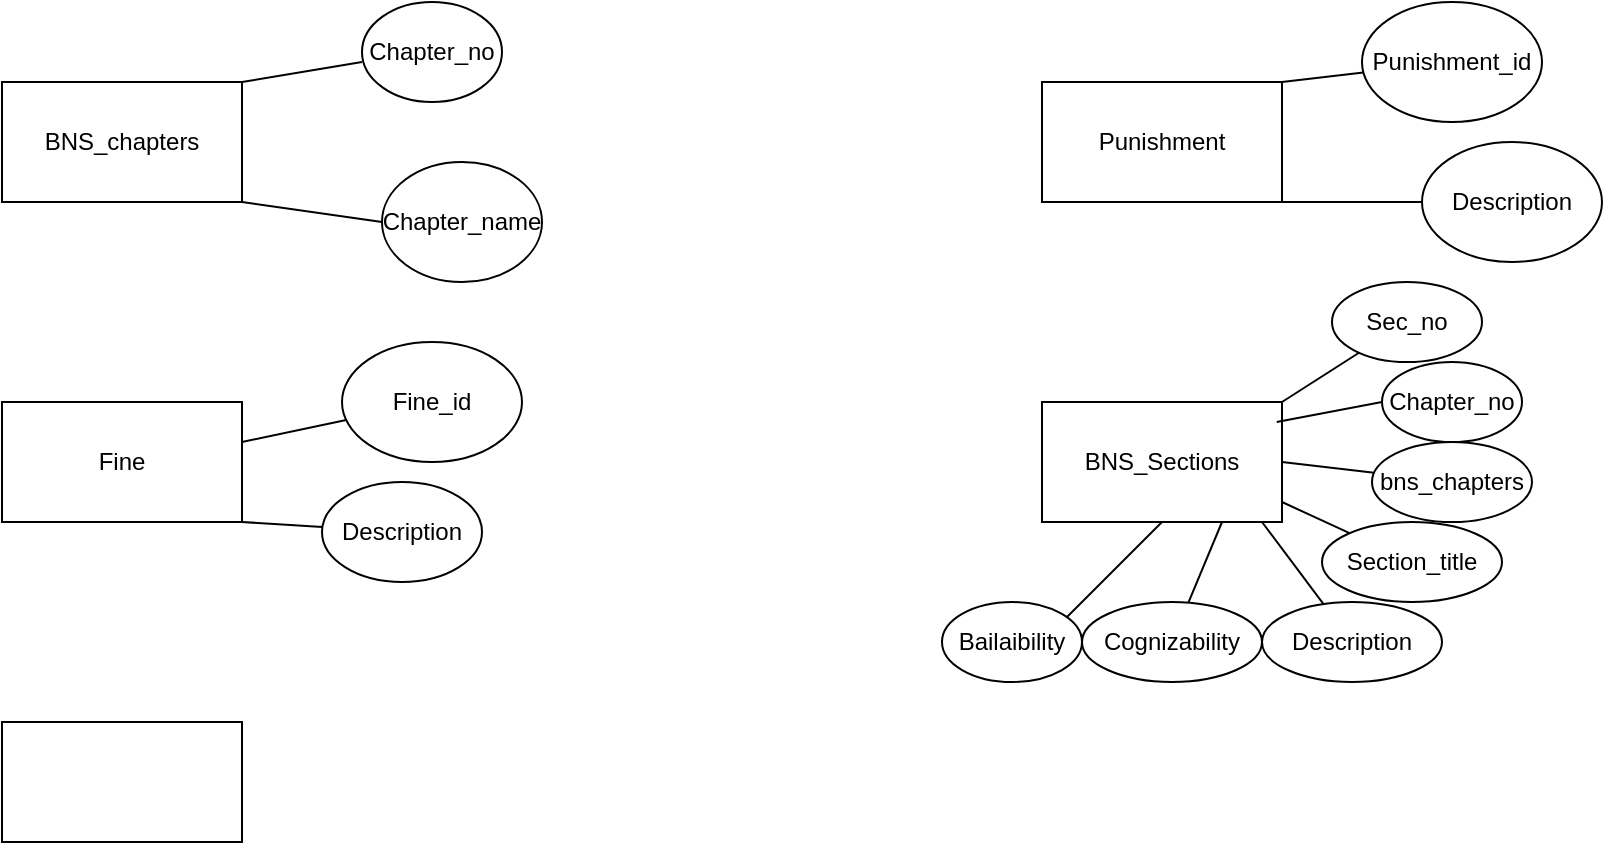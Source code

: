 <mxfile version="24.8.6">
  <diagram name="Page-1" id="Ngzvp98upWp-beUeENP9">
    <mxGraphModel dx="1257" dy="674" grid="1" gridSize="10" guides="1" tooltips="1" connect="1" arrows="1" fold="1" page="1" pageScale="1" pageWidth="1100" pageHeight="850" math="0" shadow="0">
      <root>
        <mxCell id="0" />
        <mxCell id="1" parent="0" />
        <mxCell id="VuUENsq8BY2gj-94_Kbi-2" value="BNS_chapters" style="rounded=0;whiteSpace=wrap;html=1;" vertex="1" parent="1">
          <mxGeometry x="40" y="80" width="120" height="60" as="geometry" />
        </mxCell>
        <mxCell id="VuUENsq8BY2gj-94_Kbi-3" value="" style="endArrow=none;html=1;rounded=0;" edge="1" parent="1">
          <mxGeometry width="50" height="50" relative="1" as="geometry">
            <mxPoint x="160" y="80" as="sourcePoint" />
            <mxPoint x="220" y="70" as="targetPoint" />
          </mxGeometry>
        </mxCell>
        <mxCell id="VuUENsq8BY2gj-94_Kbi-4" value="Chapter_no" style="ellipse;whiteSpace=wrap;html=1;" vertex="1" parent="1">
          <mxGeometry x="220" y="40" width="70" height="50" as="geometry" />
        </mxCell>
        <mxCell id="VuUENsq8BY2gj-94_Kbi-5" value="" style="endArrow=none;html=1;rounded=0;" edge="1" parent="1">
          <mxGeometry width="50" height="50" relative="1" as="geometry">
            <mxPoint x="160" y="140" as="sourcePoint" />
            <mxPoint x="230" y="150" as="targetPoint" />
          </mxGeometry>
        </mxCell>
        <mxCell id="VuUENsq8BY2gj-94_Kbi-6" value="Chapter_name" style="ellipse;whiteSpace=wrap;html=1;" vertex="1" parent="1">
          <mxGeometry x="230" y="120" width="80" height="60" as="geometry" />
        </mxCell>
        <mxCell id="VuUENsq8BY2gj-94_Kbi-7" value="Punishment" style="rounded=0;whiteSpace=wrap;html=1;" vertex="1" parent="1">
          <mxGeometry x="560" y="80" width="120" height="60" as="geometry" />
        </mxCell>
        <mxCell id="VuUENsq8BY2gj-94_Kbi-8" value="" style="endArrow=none;html=1;rounded=0;" edge="1" parent="1" target="VuUENsq8BY2gj-94_Kbi-9">
          <mxGeometry width="50" height="50" relative="1" as="geometry">
            <mxPoint x="680" y="80" as="sourcePoint" />
            <mxPoint x="730" y="60" as="targetPoint" />
          </mxGeometry>
        </mxCell>
        <mxCell id="VuUENsq8BY2gj-94_Kbi-9" value="Punishment_id" style="ellipse;whiteSpace=wrap;html=1;" vertex="1" parent="1">
          <mxGeometry x="720" y="40" width="90" height="60" as="geometry" />
        </mxCell>
        <mxCell id="VuUENsq8BY2gj-94_Kbi-10" value="" style="endArrow=none;html=1;rounded=0;" edge="1" parent="1" target="VuUENsq8BY2gj-94_Kbi-11">
          <mxGeometry width="50" height="50" relative="1" as="geometry">
            <mxPoint x="680" y="140" as="sourcePoint" />
            <mxPoint x="730" y="150" as="targetPoint" />
          </mxGeometry>
        </mxCell>
        <mxCell id="VuUENsq8BY2gj-94_Kbi-11" value="Description" style="ellipse;whiteSpace=wrap;html=1;" vertex="1" parent="1">
          <mxGeometry x="750" y="110" width="90" height="60" as="geometry" />
        </mxCell>
        <mxCell id="VuUENsq8BY2gj-94_Kbi-12" value="Fine" style="rounded=0;whiteSpace=wrap;html=1;" vertex="1" parent="1">
          <mxGeometry x="40" y="240" width="120" height="60" as="geometry" />
        </mxCell>
        <mxCell id="VuUENsq8BY2gj-94_Kbi-13" value="" style="endArrow=none;html=1;rounded=0;" edge="1" parent="1" target="VuUENsq8BY2gj-94_Kbi-14">
          <mxGeometry width="50" height="50" relative="1" as="geometry">
            <mxPoint x="160" y="260" as="sourcePoint" />
            <mxPoint x="220" y="240" as="targetPoint" />
          </mxGeometry>
        </mxCell>
        <mxCell id="VuUENsq8BY2gj-94_Kbi-14" value="Fine_id" style="ellipse;whiteSpace=wrap;html=1;" vertex="1" parent="1">
          <mxGeometry x="210" y="210" width="90" height="60" as="geometry" />
        </mxCell>
        <mxCell id="VuUENsq8BY2gj-94_Kbi-15" value="" style="endArrow=none;html=1;rounded=0;" edge="1" parent="1" target="VuUENsq8BY2gj-94_Kbi-16">
          <mxGeometry width="50" height="50" relative="1" as="geometry">
            <mxPoint x="160" y="300" as="sourcePoint" />
            <mxPoint x="230" y="310" as="targetPoint" />
          </mxGeometry>
        </mxCell>
        <mxCell id="VuUENsq8BY2gj-94_Kbi-16" value="Description" style="ellipse;whiteSpace=wrap;html=1;" vertex="1" parent="1">
          <mxGeometry x="200" y="280" width="80" height="50" as="geometry" />
        </mxCell>
        <mxCell id="VuUENsq8BY2gj-94_Kbi-17" value="BNS_Sections" style="rounded=0;whiteSpace=wrap;html=1;" vertex="1" parent="1">
          <mxGeometry x="560" y="240" width="120" height="60" as="geometry" />
        </mxCell>
        <mxCell id="VuUENsq8BY2gj-94_Kbi-18" value="" style="endArrow=none;html=1;rounded=0;" edge="1" parent="1" target="VuUENsq8BY2gj-94_Kbi-19">
          <mxGeometry width="50" height="50" relative="1" as="geometry">
            <mxPoint x="680" y="240" as="sourcePoint" />
            <mxPoint x="730" y="190" as="targetPoint" />
          </mxGeometry>
        </mxCell>
        <mxCell id="VuUENsq8BY2gj-94_Kbi-19" value="Sec_no" style="ellipse;whiteSpace=wrap;html=1;" vertex="1" parent="1">
          <mxGeometry x="705" y="180" width="75" height="40" as="geometry" />
        </mxCell>
        <mxCell id="VuUENsq8BY2gj-94_Kbi-20" value="" style="endArrow=none;html=1;rounded=0;" edge="1" parent="1">
          <mxGeometry width="50" height="50" relative="1" as="geometry">
            <mxPoint x="677.36" y="250" as="sourcePoint" />
            <mxPoint x="730" y="240" as="targetPoint" />
          </mxGeometry>
        </mxCell>
        <mxCell id="VuUENsq8BY2gj-94_Kbi-21" value="Chapter_no" style="ellipse;whiteSpace=wrap;html=1;" vertex="1" parent="1">
          <mxGeometry x="730" y="220" width="70" height="40" as="geometry" />
        </mxCell>
        <mxCell id="VuUENsq8BY2gj-94_Kbi-22" value="" style="endArrow=none;html=1;rounded=0;" edge="1" parent="1" target="VuUENsq8BY2gj-94_Kbi-23">
          <mxGeometry width="50" height="50" relative="1" as="geometry">
            <mxPoint x="680" y="270" as="sourcePoint" />
            <mxPoint x="730" y="280" as="targetPoint" />
          </mxGeometry>
        </mxCell>
        <mxCell id="VuUENsq8BY2gj-94_Kbi-23" value="bns_chapters" style="ellipse;whiteSpace=wrap;html=1;" vertex="1" parent="1">
          <mxGeometry x="725" y="260" width="80" height="40" as="geometry" />
        </mxCell>
        <mxCell id="VuUENsq8BY2gj-94_Kbi-24" value="" style="endArrow=none;html=1;rounded=0;" edge="1" parent="1" target="VuUENsq8BY2gj-94_Kbi-25">
          <mxGeometry width="50" height="50" relative="1" as="geometry">
            <mxPoint x="680" y="290" as="sourcePoint" />
            <mxPoint x="720" y="310" as="targetPoint" />
          </mxGeometry>
        </mxCell>
        <mxCell id="VuUENsq8BY2gj-94_Kbi-25" value="Section_title" style="ellipse;whiteSpace=wrap;html=1;" vertex="1" parent="1">
          <mxGeometry x="700" y="300" width="90" height="40" as="geometry" />
        </mxCell>
        <mxCell id="VuUENsq8BY2gj-94_Kbi-26" value="" style="endArrow=none;html=1;rounded=0;" edge="1" parent="1" target="VuUENsq8BY2gj-94_Kbi-27">
          <mxGeometry width="50" height="50" relative="1" as="geometry">
            <mxPoint x="670" y="300" as="sourcePoint" />
            <mxPoint x="690" y="355" as="targetPoint" />
          </mxGeometry>
        </mxCell>
        <mxCell id="VuUENsq8BY2gj-94_Kbi-27" value="Description" style="ellipse;whiteSpace=wrap;html=1;" vertex="1" parent="1">
          <mxGeometry x="670" y="340" width="90" height="40" as="geometry" />
        </mxCell>
        <mxCell id="VuUENsq8BY2gj-94_Kbi-28" value="" style="endArrow=none;html=1;rounded=0;" edge="1" parent="1" target="VuUENsq8BY2gj-94_Kbi-29">
          <mxGeometry width="50" height="50" relative="1" as="geometry">
            <mxPoint x="650" y="300" as="sourcePoint" />
            <mxPoint x="650" y="360" as="targetPoint" />
          </mxGeometry>
        </mxCell>
        <mxCell id="VuUENsq8BY2gj-94_Kbi-29" value="Cognizability" style="ellipse;whiteSpace=wrap;html=1;" vertex="1" parent="1">
          <mxGeometry x="580" y="340" width="90" height="40" as="geometry" />
        </mxCell>
        <mxCell id="VuUENsq8BY2gj-94_Kbi-30" value="" style="endArrow=none;html=1;rounded=0;" edge="1" parent="1">
          <mxGeometry width="50" height="50" relative="1" as="geometry">
            <mxPoint x="570" y="350" as="sourcePoint" />
            <mxPoint x="620" y="300" as="targetPoint" />
          </mxGeometry>
        </mxCell>
        <mxCell id="VuUENsq8BY2gj-94_Kbi-32" value="Bailaibility" style="ellipse;whiteSpace=wrap;html=1;" vertex="1" parent="1">
          <mxGeometry x="510" y="340" width="70" height="40" as="geometry" />
        </mxCell>
        <mxCell id="VuUENsq8BY2gj-94_Kbi-34" value="&amp;nbsp;" style="rounded=0;whiteSpace=wrap;html=1;flipH=1;" vertex="1" parent="1">
          <mxGeometry x="40" y="400" width="120" height="60" as="geometry" />
        </mxCell>
      </root>
    </mxGraphModel>
  </diagram>
</mxfile>
